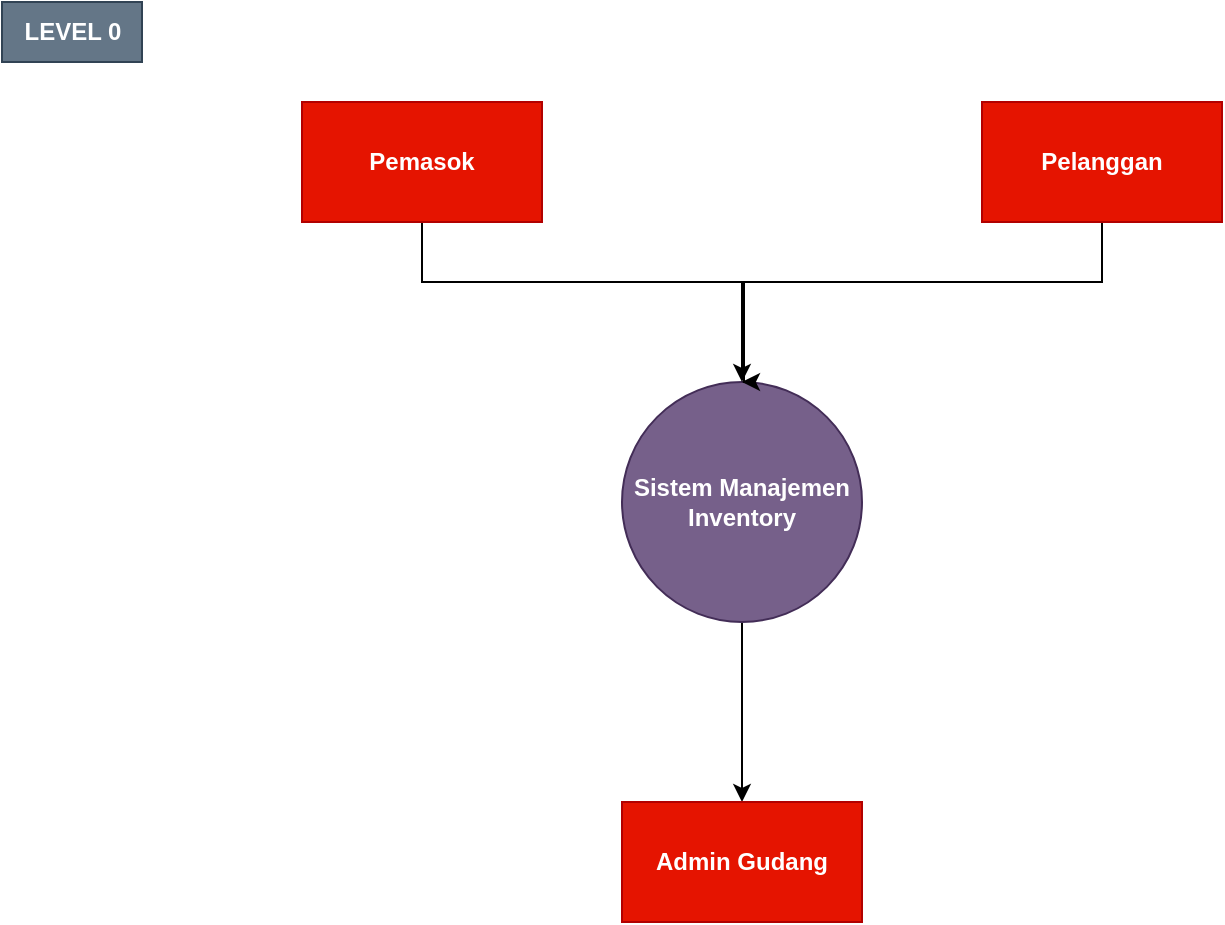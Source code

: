 <mxfile version="24.7.17">
  <diagram name="DFD (level 0)" id="A85ZibfshVg9bDD_1HOG">
    <mxGraphModel dx="1034" dy="454" grid="1" gridSize="10" guides="1" tooltips="1" connect="1" arrows="1" fold="1" page="1" pageScale="1" pageWidth="850" pageHeight="1100" math="0" shadow="0">
      <root>
        <mxCell id="0" />
        <mxCell id="1" parent="0" />
        <mxCell id="H_OxPjkyE3-XVqyANfc--1" value="&lt;b&gt;LEVEL 0&lt;/b&gt;" style="text;html=1;align=center;verticalAlign=middle;resizable=0;points=[];autosize=1;strokeColor=#314354;fillColor=#647687;fontColor=#ffffff;" parent="1" vertex="1">
          <mxGeometry x="40" y="40" width="70" height="30" as="geometry" />
        </mxCell>
        <mxCell id="H_OxPjkyE3-XVqyANfc--10" value="" style="edgeStyle=orthogonalEdgeStyle;rounded=0;orthogonalLoop=1;jettySize=auto;html=1;" parent="1" source="H_OxPjkyE3-XVqyANfc--2" target="H_OxPjkyE3-XVqyANfc--5" edge="1">
          <mxGeometry relative="1" as="geometry" />
        </mxCell>
        <mxCell id="H_OxPjkyE3-XVqyANfc--2" value="&lt;b&gt;Sistem Manajemen Inventory&lt;/b&gt;" style="ellipse;whiteSpace=wrap;html=1;aspect=fixed;fillColor=#76608a;fontColor=#ffffff;strokeColor=#432D57;" parent="1" vertex="1">
          <mxGeometry x="350" y="230" width="120" height="120" as="geometry" />
        </mxCell>
        <mxCell id="H_OxPjkyE3-XVqyANfc--8" style="edgeStyle=orthogonalEdgeStyle;rounded=0;orthogonalLoop=1;jettySize=auto;html=1;entryX=0.5;entryY=0;entryDx=0;entryDy=0;" parent="1" source="H_OxPjkyE3-XVqyANfc--3" target="H_OxPjkyE3-XVqyANfc--2" edge="1">
          <mxGeometry relative="1" as="geometry">
            <Array as="points">
              <mxPoint x="590" y="180" />
              <mxPoint x="410" y="180" />
            </Array>
          </mxGeometry>
        </mxCell>
        <mxCell id="H_OxPjkyE3-XVqyANfc--3" value="&lt;b&gt;Pelanggan&lt;/b&gt;" style="rounded=0;whiteSpace=wrap;html=1;fillColor=#e51400;fontColor=#ffffff;strokeColor=#B20000;" parent="1" vertex="1">
          <mxGeometry x="530" y="90" width="120" height="60" as="geometry" />
        </mxCell>
        <mxCell id="H_OxPjkyE3-XVqyANfc--9" style="edgeStyle=orthogonalEdgeStyle;rounded=0;orthogonalLoop=1;jettySize=auto;html=1;" parent="1" source="H_OxPjkyE3-XVqyANfc--4" edge="1">
          <mxGeometry relative="1" as="geometry">
            <mxPoint x="410" y="230" as="targetPoint" />
            <Array as="points">
              <mxPoint x="250" y="180" />
              <mxPoint x="411" y="180" />
            </Array>
          </mxGeometry>
        </mxCell>
        <mxCell id="H_OxPjkyE3-XVqyANfc--4" value="&lt;b&gt;Pemasok&lt;/b&gt;" style="rounded=0;whiteSpace=wrap;html=1;fillColor=#e51400;fontColor=#ffffff;strokeColor=#B20000;" parent="1" vertex="1">
          <mxGeometry x="190" y="90" width="120" height="60" as="geometry" />
        </mxCell>
        <mxCell id="H_OxPjkyE3-XVqyANfc--5" value="&lt;b&gt;Admin Gudang&lt;/b&gt;" style="rounded=0;whiteSpace=wrap;html=1;fillColor=#e51400;fontColor=#ffffff;strokeColor=#B20000;" parent="1" vertex="1">
          <mxGeometry x="350" y="440" width="120" height="60" as="geometry" />
        </mxCell>
      </root>
    </mxGraphModel>
  </diagram>
</mxfile>
